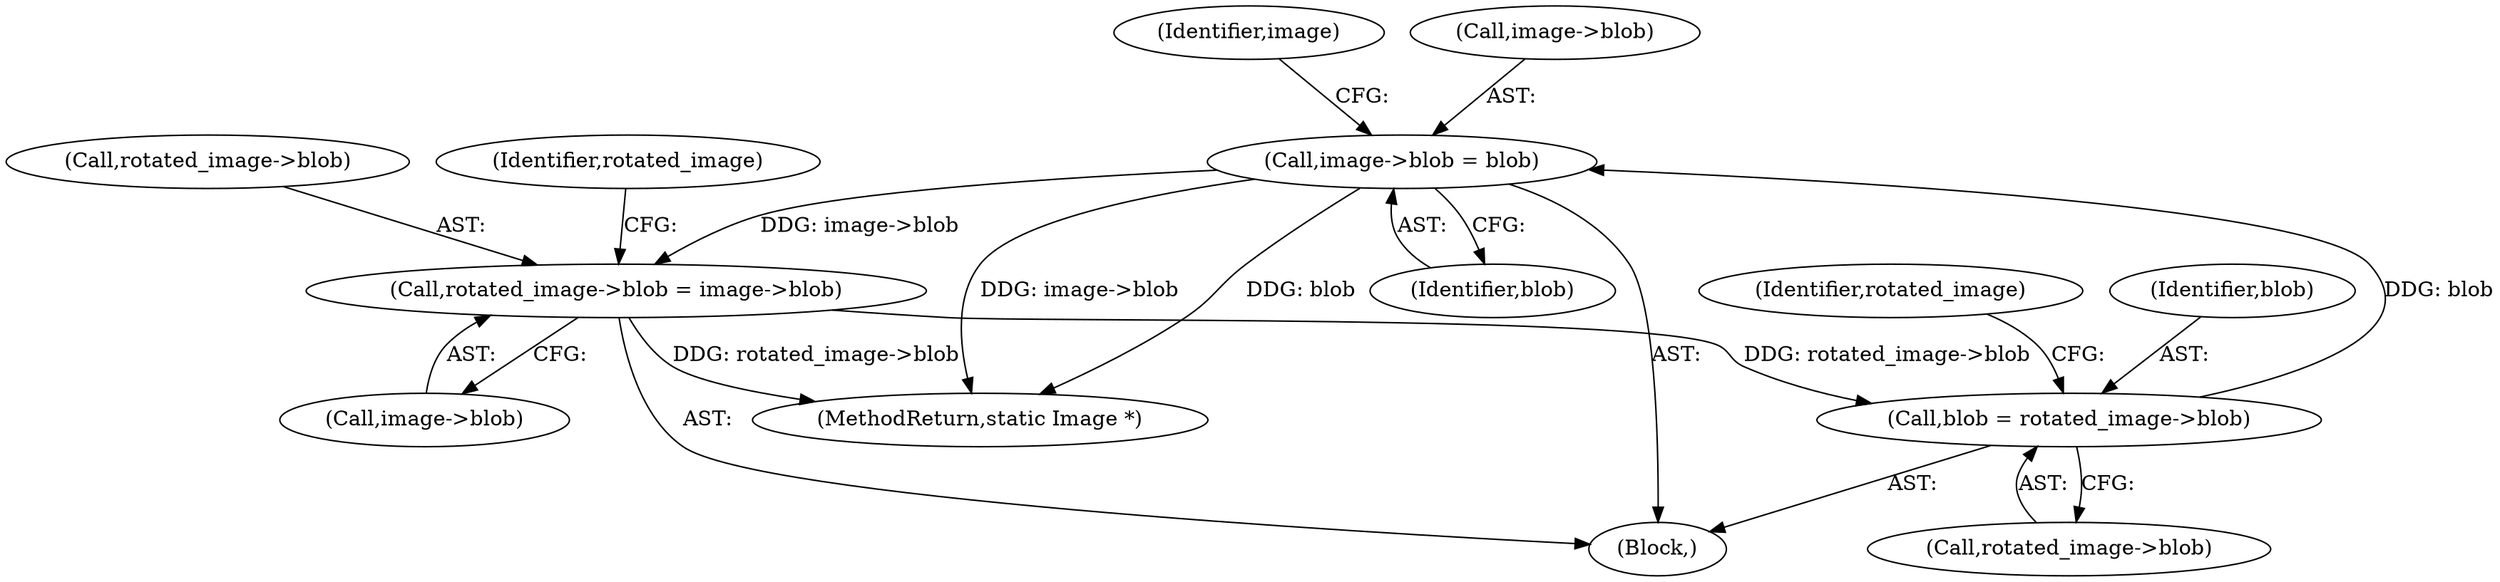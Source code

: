 digraph "0_ImageMagick_04178de2247e353fc095846784b9a10fefdbf890@pointer" {
"1001678" [label="(Call,image->blob = blob)"];
"1001659" [label="(Call,blob = rotated_image->blob)"];
"1001664" [label="(Call,rotated_image->blob = image->blob)"];
"1001678" [label="(Call,image->blob = blob)"];
"1001644" [label="(Block,)"];
"1001685" [label="(Identifier,image)"];
"1001659" [label="(Call,blob = rotated_image->blob)"];
"1001664" [label="(Call,rotated_image->blob = image->blob)"];
"1001678" [label="(Call,image->blob = blob)"];
"1001665" [label="(Call,rotated_image->blob)"];
"1001660" [label="(Identifier,blob)"];
"1001682" [label="(Identifier,blob)"];
"1001673" [label="(Identifier,rotated_image)"];
"1001666" [label="(Identifier,rotated_image)"];
"1001679" [label="(Call,image->blob)"];
"1001668" [label="(Call,image->blob)"];
"1001661" [label="(Call,rotated_image->blob)"];
"1001984" [label="(MethodReturn,static Image *)"];
"1001678" -> "1001644"  [label="AST: "];
"1001678" -> "1001682"  [label="CFG: "];
"1001679" -> "1001678"  [label="AST: "];
"1001682" -> "1001678"  [label="AST: "];
"1001685" -> "1001678"  [label="CFG: "];
"1001678" -> "1001984"  [label="DDG: blob"];
"1001678" -> "1001984"  [label="DDG: image->blob"];
"1001678" -> "1001664"  [label="DDG: image->blob"];
"1001659" -> "1001678"  [label="DDG: blob"];
"1001659" -> "1001644"  [label="AST: "];
"1001659" -> "1001661"  [label="CFG: "];
"1001660" -> "1001659"  [label="AST: "];
"1001661" -> "1001659"  [label="AST: "];
"1001666" -> "1001659"  [label="CFG: "];
"1001664" -> "1001659"  [label="DDG: rotated_image->blob"];
"1001664" -> "1001644"  [label="AST: "];
"1001664" -> "1001668"  [label="CFG: "];
"1001665" -> "1001664"  [label="AST: "];
"1001668" -> "1001664"  [label="AST: "];
"1001673" -> "1001664"  [label="CFG: "];
"1001664" -> "1001984"  [label="DDG: rotated_image->blob"];
}
